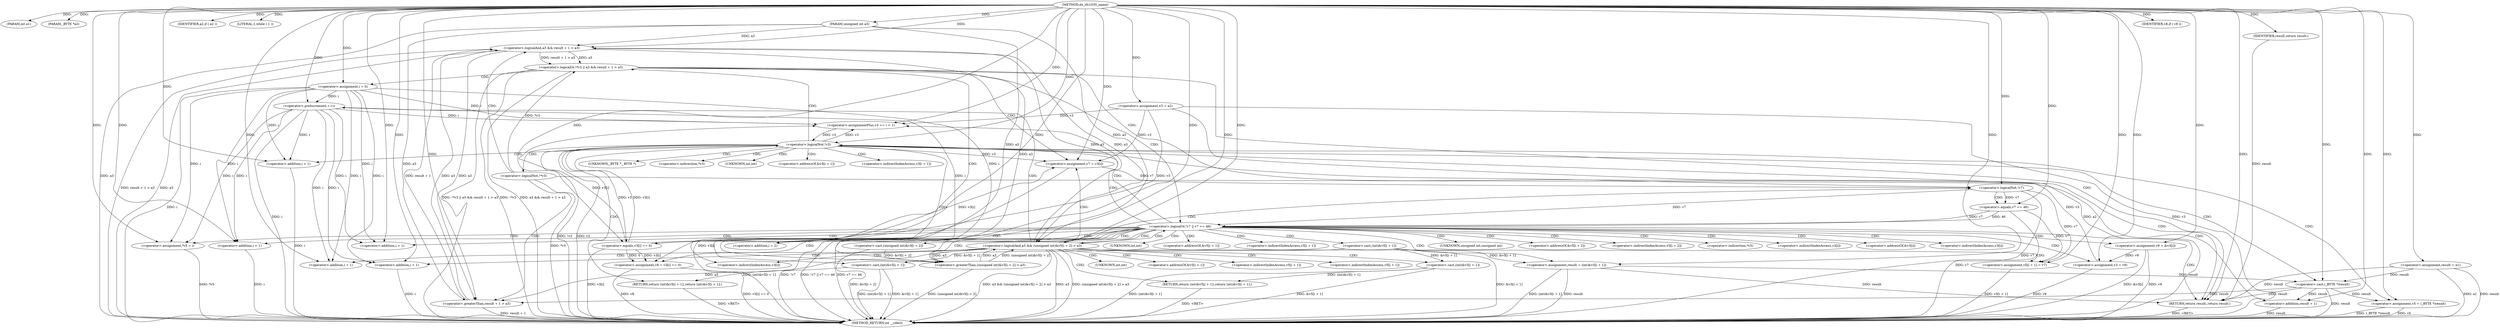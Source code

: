 digraph do_rfc1035_name {  
"1000108" [label = "(METHOD,do_rfc1035_name)" ]
"1000250" [label = "(METHOD_RETURN,int __cdecl)" ]
"1000109" [label = "(PARAM,int a1)" ]
"1000110" [label = "(PARAM,_BYTE *a2)" ]
"1000111" [label = "(PARAM,unsigned int a3)" ]
"1000120" [label = "(<operator>.assignment,v3 = a2)" ]
"1000123" [label = "(<operator>.assignment,result = a1)" ]
"1000127" [label = "(IDENTIFIER,a2,if ( a2 ))" ]
"1000130" [label = "(LITERAL,1,while ( 1 ))" ]
"1000132" [label = "(<operator>.assignment,v5 = (_BYTE *)result)" ]
"1000134" [label = "(<operator>.cast,(_BYTE *)result)" ]
"1000138" [label = "(<operator>.logicalOr,!*v3 || a3 && result + 1 > a3)" ]
"1000139" [label = "(<operator>.logicalNot,!*v3)" ]
"1000142" [label = "(<operator>.logicalAnd,a3 && result + 1 > a3)" ]
"1000144" [label = "(<operator>.greaterThan,result + 1 > a3)" ]
"1000145" [label = "(<operator>.addition,result + 1)" ]
"1000151" [label = "(<operator>.assignment,i = 0)" ]
"1000154" [label = "(<operator>.preIncrement,++i)" ]
"1000157" [label = "(<operator>.assignment,v7 = v3[i])" ]
"1000163" [label = "(<operator>.logicalOr,!v7 || v7 == 46)" ]
"1000164" [label = "(<operator>.logicalNot,!v7)" ]
"1000166" [label = "(<operator>.equals,v7 == 46)" ]
"1000171" [label = "(<operator>.logicalAnd,a3 && (unsigned int)&v5[i + 2] > a3)" ]
"1000173" [label = "(<operator>.greaterThan,(unsigned int)&v5[i + 2] > a3)" ]
"1000174" [label = "(<operator>.cast,(unsigned int)&v5[i + 2])" ]
"1000179" [label = "(<operator>.addition,i + 2)" ]
"1000183" [label = "(RETURN,return (int)&v5[i + 1];,return (int)&v5[i + 1];)" ]
"1000184" [label = "(<operator>.cast,(int)&v5[i + 1])" ]
"1000189" [label = "(<operator>.addition,i + 1)" ]
"1000192" [label = "(<operator>.assignment,v5[i + 1] = v7)" ]
"1000195" [label = "(<operator>.addition,i + 1)" ]
"1000199" [label = "(<operator>.assignment,*v5 = i)" ]
"1000203" [label = "(<operator>.assignment,v8 = v3[i] == 0)" ]
"1000205" [label = "(<operator>.equals,v3[i] == 0)" ]
"1000210" [label = "(<operator>.assignment,v9 = &v3[i])" ]
"1000216" [label = "(<operator>.assignmentPlus,v3 += i + 1)" ]
"1000218" [label = "(<operator>.addition,i + 1)" ]
"1000222" [label = "(IDENTIFIER,v8,if ( v8 ))" ]
"1000223" [label = "(<operator>.assignment,v3 = v9)" ]
"1000226" [label = "(<operator>.assignment,result = (int)&v5[i + 1])" ]
"1000228" [label = "(<operator>.cast,(int)&v5[i + 1])" ]
"1000233" [label = "(<operator>.addition,i + 1)" ]
"1000237" [label = "(<operator>.logicalNot,!v3)" ]
"1000239" [label = "(RETURN,return (int)&v5[i + 1];,return (int)&v5[i + 1];)" ]
"1000240" [label = "(<operator>.cast,(int)&v5[i + 1])" ]
"1000245" [label = "(<operator>.addition,i + 1)" ]
"1000248" [label = "(RETURN,return result;,return result;)" ]
"1000249" [label = "(IDENTIFIER,result,return result;)" ]
"1000135" [label = "(UNKNOWN,_BYTE *,_BYTE *)" ]
"1000140" [label = "(<operator>.indirection,*v3)" ]
"1000159" [label = "(<operator>.indirectIndexAccess,v3[i])" ]
"1000175" [label = "(UNKNOWN,unsigned int,unsigned int)" ]
"1000176" [label = "(<operator>.addressOf,&v5[i + 2])" ]
"1000177" [label = "(<operator>.indirectIndexAccess,v5[i + 2])" ]
"1000185" [label = "(UNKNOWN,int,int)" ]
"1000186" [label = "(<operator>.addressOf,&v5[i + 1])" ]
"1000187" [label = "(<operator>.indirectIndexAccess,v5[i + 1])" ]
"1000193" [label = "(<operator>.indirectIndexAccess,v5[i + 1])" ]
"1000200" [label = "(<operator>.indirection,*v5)" ]
"1000206" [label = "(<operator>.indirectIndexAccess,v3[i])" ]
"1000212" [label = "(<operator>.addressOf,&v3[i])" ]
"1000213" [label = "(<operator>.indirectIndexAccess,v3[i])" ]
"1000229" [label = "(UNKNOWN,int,int)" ]
"1000230" [label = "(<operator>.addressOf,&v5[i + 1])" ]
"1000231" [label = "(<operator>.indirectIndexAccess,v5[i + 1])" ]
"1000241" [label = "(UNKNOWN,int,int)" ]
"1000242" [label = "(<operator>.addressOf,&v5[i + 1])" ]
"1000243" [label = "(<operator>.indirectIndexAccess,v5[i + 1])" ]
  "1000248" -> "1000250"  [ label = "DDG: <RET>"] 
  "1000183" -> "1000250"  [ label = "DDG: <RET>"] 
  "1000239" -> "1000250"  [ label = "DDG: <RET>"] 
  "1000132" -> "1000250"  [ label = "DDG: (_BYTE *)result"] 
  "1000138" -> "1000250"  [ label = "DDG: !*v3 || a3 && result + 1 > a3"] 
  "1000157" -> "1000250"  [ label = "DDG: v3[i]"] 
  "1000192" -> "1000250"  [ label = "DDG: v5[i + 1]"] 
  "1000223" -> "1000250"  [ label = "DDG: v9"] 
  "1000171" -> "1000250"  [ label = "DDG: a3 && (unsigned int)&v5[i + 2] > a3"] 
  "1000205" -> "1000250"  [ label = "DDG: v3[i]"] 
  "1000226" -> "1000250"  [ label = "DDG: (int)&v5[i + 1]"] 
  "1000171" -> "1000250"  [ label = "DDG: a3"] 
  "1000210" -> "1000250"  [ label = "DDG: &v3[i]"] 
  "1000163" -> "1000250"  [ label = "DDG: !v7"] 
  "1000166" -> "1000250"  [ label = "DDG: v7"] 
  "1000142" -> "1000250"  [ label = "DDG: result + 1 > a3"] 
  "1000134" -> "1000250"  [ label = "DDG: result"] 
  "1000142" -> "1000250"  [ label = "DDG: a3"] 
  "1000203" -> "1000250"  [ label = "DDG: v3[i] == 0"] 
  "1000199" -> "1000250"  [ label = "DDG: *v5"] 
  "1000163" -> "1000250"  [ label = "DDG: !v7 || v7 == 46"] 
  "1000138" -> "1000250"  [ label = "DDG: !*v3"] 
  "1000163" -> "1000250"  [ label = "DDG: v7 == 46"] 
  "1000173" -> "1000250"  [ label = "DDG: (unsigned int)&v5[i + 2]"] 
  "1000123" -> "1000250"  [ label = "DDG: result"] 
  "1000120" -> "1000250"  [ label = "DDG: a2"] 
  "1000138" -> "1000250"  [ label = "DDG: a3 && result + 1 > a3"] 
  "1000184" -> "1000250"  [ label = "DDG: (int)&v5[i + 1]"] 
  "1000228" -> "1000250"  [ label = "DDG: &v5[i + 1]"] 
  "1000210" -> "1000250"  [ label = "DDG: v9"] 
  "1000245" -> "1000250"  [ label = "DDG: i"] 
  "1000151" -> "1000250"  [ label = "DDG: i"] 
  "1000233" -> "1000250"  [ label = "DDG: i"] 
  "1000120" -> "1000250"  [ label = "DDG: v3"] 
  "1000226" -> "1000250"  [ label = "DDG: result"] 
  "1000132" -> "1000250"  [ label = "DDG: v5"] 
  "1000203" -> "1000250"  [ label = "DDG: v8"] 
  "1000154" -> "1000250"  [ label = "DDG: i"] 
  "1000189" -> "1000250"  [ label = "DDG: i"] 
  "1000237" -> "1000250"  [ label = "DDG: !v3"] 
  "1000123" -> "1000250"  [ label = "DDG: a1"] 
  "1000240" -> "1000250"  [ label = "DDG: &v5[i + 1]"] 
  "1000174" -> "1000250"  [ label = "DDG: &v5[i + 2]"] 
  "1000139" -> "1000250"  [ label = "DDG: *v3"] 
  "1000144" -> "1000250"  [ label = "DDG: result + 1"] 
  "1000171" -> "1000250"  [ label = "DDG: (unsigned int)&v5[i + 2] > a3"] 
  "1000237" -> "1000250"  [ label = "DDG: v3"] 
  "1000111" -> "1000250"  [ label = "DDG: a3"] 
  "1000145" -> "1000250"  [ label = "DDG: result"] 
  "1000240" -> "1000250"  [ label = "DDG: (int)&v5[i + 1]"] 
  "1000164" -> "1000250"  [ label = "DDG: v7"] 
  "1000184" -> "1000250"  [ label = "DDG: &v5[i + 1]"] 
  "1000108" -> "1000109"  [ label = "DDG: "] 
  "1000108" -> "1000110"  [ label = "DDG: "] 
  "1000108" -> "1000111"  [ label = "DDG: "] 
  "1000108" -> "1000120"  [ label = "DDG: "] 
  "1000108" -> "1000123"  [ label = "DDG: "] 
  "1000108" -> "1000127"  [ label = "DDG: "] 
  "1000108" -> "1000130"  [ label = "DDG: "] 
  "1000134" -> "1000132"  [ label = "DDG: result"] 
  "1000108" -> "1000132"  [ label = "DDG: "] 
  "1000123" -> "1000134"  [ label = "DDG: result"] 
  "1000226" -> "1000134"  [ label = "DDG: result"] 
  "1000108" -> "1000134"  [ label = "DDG: "] 
  "1000139" -> "1000138"  [ label = "DDG: *v3"] 
  "1000142" -> "1000138"  [ label = "DDG: a3"] 
  "1000142" -> "1000138"  [ label = "DDG: result + 1 > a3"] 
  "1000144" -> "1000142"  [ label = "DDG: a3"] 
  "1000171" -> "1000142"  [ label = "DDG: a3"] 
  "1000111" -> "1000142"  [ label = "DDG: a3"] 
  "1000108" -> "1000142"  [ label = "DDG: "] 
  "1000144" -> "1000142"  [ label = "DDG: result + 1"] 
  "1000134" -> "1000144"  [ label = "DDG: result"] 
  "1000108" -> "1000144"  [ label = "DDG: "] 
  "1000134" -> "1000145"  [ label = "DDG: result"] 
  "1000108" -> "1000145"  [ label = "DDG: "] 
  "1000142" -> "1000144"  [ label = "DDG: a3"] 
  "1000171" -> "1000144"  [ label = "DDG: a3"] 
  "1000111" -> "1000144"  [ label = "DDG: a3"] 
  "1000108" -> "1000151"  [ label = "DDG: "] 
  "1000108" -> "1000154"  [ label = "DDG: "] 
  "1000151" -> "1000154"  [ label = "DDG: i"] 
  "1000120" -> "1000157"  [ label = "DDG: v3"] 
  "1000205" -> "1000157"  [ label = "DDG: v3[i]"] 
  "1000237" -> "1000157"  [ label = "DDG: v3"] 
  "1000108" -> "1000157"  [ label = "DDG: "] 
  "1000164" -> "1000163"  [ label = "DDG: v7"] 
  "1000157" -> "1000164"  [ label = "DDG: v7"] 
  "1000108" -> "1000164"  [ label = "DDG: "] 
  "1000166" -> "1000163"  [ label = "DDG: v7"] 
  "1000166" -> "1000163"  [ label = "DDG: 46"] 
  "1000164" -> "1000166"  [ label = "DDG: v7"] 
  "1000108" -> "1000166"  [ label = "DDG: "] 
  "1000142" -> "1000171"  [ label = "DDG: a3"] 
  "1000173" -> "1000171"  [ label = "DDG: a3"] 
  "1000111" -> "1000171"  [ label = "DDG: a3"] 
  "1000108" -> "1000171"  [ label = "DDG: "] 
  "1000173" -> "1000171"  [ label = "DDG: (unsigned int)&v5[i + 2]"] 
  "1000174" -> "1000173"  [ label = "DDG: &v5[i + 2]"] 
  "1000151" -> "1000179"  [ label = "DDG: i"] 
  "1000154" -> "1000179"  [ label = "DDG: i"] 
  "1000108" -> "1000179"  [ label = "DDG: "] 
  "1000142" -> "1000173"  [ label = "DDG: a3"] 
  "1000171" -> "1000173"  [ label = "DDG: a3"] 
  "1000111" -> "1000173"  [ label = "DDG: a3"] 
  "1000108" -> "1000173"  [ label = "DDG: "] 
  "1000184" -> "1000183"  [ label = "DDG: (int)&v5[i + 1]"] 
  "1000228" -> "1000184"  [ label = "DDG: &v5[i + 1]"] 
  "1000151" -> "1000189"  [ label = "DDG: i"] 
  "1000154" -> "1000189"  [ label = "DDG: i"] 
  "1000108" -> "1000189"  [ label = "DDG: "] 
  "1000166" -> "1000192"  [ label = "DDG: v7"] 
  "1000164" -> "1000192"  [ label = "DDG: v7"] 
  "1000108" -> "1000192"  [ label = "DDG: "] 
  "1000151" -> "1000195"  [ label = "DDG: i"] 
  "1000154" -> "1000195"  [ label = "DDG: i"] 
  "1000108" -> "1000195"  [ label = "DDG: "] 
  "1000151" -> "1000199"  [ label = "DDG: i"] 
  "1000154" -> "1000199"  [ label = "DDG: i"] 
  "1000108" -> "1000199"  [ label = "DDG: "] 
  "1000205" -> "1000203"  [ label = "DDG: v3[i]"] 
  "1000205" -> "1000203"  [ label = "DDG: 0"] 
  "1000108" -> "1000203"  [ label = "DDG: "] 
  "1000120" -> "1000205"  [ label = "DDG: v3"] 
  "1000237" -> "1000205"  [ label = "DDG: v3"] 
  "1000108" -> "1000205"  [ label = "DDG: "] 
  "1000108" -> "1000210"  [ label = "DDG: "] 
  "1000108" -> "1000216"  [ label = "DDG: "] 
  "1000151" -> "1000216"  [ label = "DDG: i"] 
  "1000154" -> "1000216"  [ label = "DDG: i"] 
  "1000120" -> "1000216"  [ label = "DDG: v3"] 
  "1000205" -> "1000216"  [ label = "DDG: v3[i]"] 
  "1000237" -> "1000216"  [ label = "DDG: v3"] 
  "1000108" -> "1000218"  [ label = "DDG: "] 
  "1000151" -> "1000218"  [ label = "DDG: i"] 
  "1000154" -> "1000218"  [ label = "DDG: i"] 
  "1000108" -> "1000222"  [ label = "DDG: "] 
  "1000210" -> "1000223"  [ label = "DDG: v9"] 
  "1000108" -> "1000223"  [ label = "DDG: "] 
  "1000228" -> "1000226"  [ label = "DDG: &v5[i + 1]"] 
  "1000108" -> "1000226"  [ label = "DDG: "] 
  "1000108" -> "1000233"  [ label = "DDG: "] 
  "1000151" -> "1000233"  [ label = "DDG: i"] 
  "1000154" -> "1000233"  [ label = "DDG: i"] 
  "1000216" -> "1000237"  [ label = "DDG: v3"] 
  "1000223" -> "1000237"  [ label = "DDG: v3"] 
  "1000205" -> "1000237"  [ label = "DDG: v3[i]"] 
  "1000108" -> "1000237"  [ label = "DDG: "] 
  "1000240" -> "1000239"  [ label = "DDG: (int)&v5[i + 1]"] 
  "1000228" -> "1000240"  [ label = "DDG: &v5[i + 1]"] 
  "1000108" -> "1000245"  [ label = "DDG: "] 
  "1000151" -> "1000245"  [ label = "DDG: i"] 
  "1000154" -> "1000245"  [ label = "DDG: i"] 
  "1000249" -> "1000248"  [ label = "DDG: result"] 
  "1000134" -> "1000248"  [ label = "DDG: result"] 
  "1000123" -> "1000248"  [ label = "DDG: result"] 
  "1000226" -> "1000248"  [ label = "DDG: result"] 
  "1000108" -> "1000248"  [ label = "DDG: "] 
  "1000108" -> "1000249"  [ label = "DDG: "] 
  "1000138" -> "1000164"  [ label = "CDG: "] 
  "1000138" -> "1000163"  [ label = "CDG: "] 
  "1000138" -> "1000248"  [ label = "CDG: "] 
  "1000138" -> "1000159"  [ label = "CDG: "] 
  "1000138" -> "1000157"  [ label = "CDG: "] 
  "1000138" -> "1000151"  [ label = "CDG: "] 
  "1000139" -> "1000142"  [ label = "CDG: "] 
  "1000139" -> "1000144"  [ label = "CDG: "] 
  "1000139" -> "1000145"  [ label = "CDG: "] 
  "1000163" -> "1000171"  [ label = "CDG: "] 
  "1000163" -> "1000176"  [ label = "CDG: "] 
  "1000163" -> "1000175"  [ label = "CDG: "] 
  "1000163" -> "1000174"  [ label = "CDG: "] 
  "1000163" -> "1000173"  [ label = "CDG: "] 
  "1000163" -> "1000179"  [ label = "CDG: "] 
  "1000163" -> "1000177"  [ label = "CDG: "] 
  "1000163" -> "1000206"  [ label = "CDG: "] 
  "1000163" -> "1000205"  [ label = "CDG: "] 
  "1000163" -> "1000203"  [ label = "CDG: "] 
  "1000163" -> "1000200"  [ label = "CDG: "] 
  "1000163" -> "1000199"  [ label = "CDG: "] 
  "1000163" -> "1000218"  [ label = "CDG: "] 
  "1000163" -> "1000216"  [ label = "CDG: "] 
  "1000163" -> "1000213"  [ label = "CDG: "] 
  "1000163" -> "1000212"  [ label = "CDG: "] 
  "1000163" -> "1000210"  [ label = "CDG: "] 
  "1000163" -> "1000237"  [ label = "CDG: "] 
  "1000163" -> "1000233"  [ label = "CDG: "] 
  "1000163" -> "1000231"  [ label = "CDG: "] 
  "1000163" -> "1000230"  [ label = "CDG: "] 
  "1000163" -> "1000229"  [ label = "CDG: "] 
  "1000163" -> "1000228"  [ label = "CDG: "] 
  "1000163" -> "1000226"  [ label = "CDG: "] 
  "1000163" -> "1000248"  [ label = "CDG: "] 
  "1000163" -> "1000223"  [ label = "CDG: "] 
  "1000164" -> "1000166"  [ label = "CDG: "] 
  "1000171" -> "1000164"  [ label = "CDG: "] 
  "1000171" -> "1000163"  [ label = "CDG: "] 
  "1000171" -> "1000192"  [ label = "CDG: "] 
  "1000171" -> "1000189"  [ label = "CDG: "] 
  "1000171" -> "1000187"  [ label = "CDG: "] 
  "1000171" -> "1000186"  [ label = "CDG: "] 
  "1000171" -> "1000185"  [ label = "CDG: "] 
  "1000171" -> "1000184"  [ label = "CDG: "] 
  "1000171" -> "1000183"  [ label = "CDG: "] 
  "1000171" -> "1000195"  [ label = "CDG: "] 
  "1000171" -> "1000193"  [ label = "CDG: "] 
  "1000171" -> "1000159"  [ label = "CDG: "] 
  "1000171" -> "1000157"  [ label = "CDG: "] 
  "1000171" -> "1000154"  [ label = "CDG: "] 
  "1000237" -> "1000240"  [ label = "CDG: "] 
  "1000237" -> "1000239"  [ label = "CDG: "] 
  "1000237" -> "1000245"  [ label = "CDG: "] 
  "1000237" -> "1000243"  [ label = "CDG: "] 
  "1000237" -> "1000242"  [ label = "CDG: "] 
  "1000237" -> "1000241"  [ label = "CDG: "] 
  "1000237" -> "1000248"  [ label = "CDG: "] 
  "1000237" -> "1000140"  [ label = "CDG: "] 
  "1000237" -> "1000139"  [ label = "CDG: "] 
  "1000237" -> "1000138"  [ label = "CDG: "] 
  "1000237" -> "1000135"  [ label = "CDG: "] 
  "1000237" -> "1000134"  [ label = "CDG: "] 
  "1000237" -> "1000132"  [ label = "CDG: "] 
}
